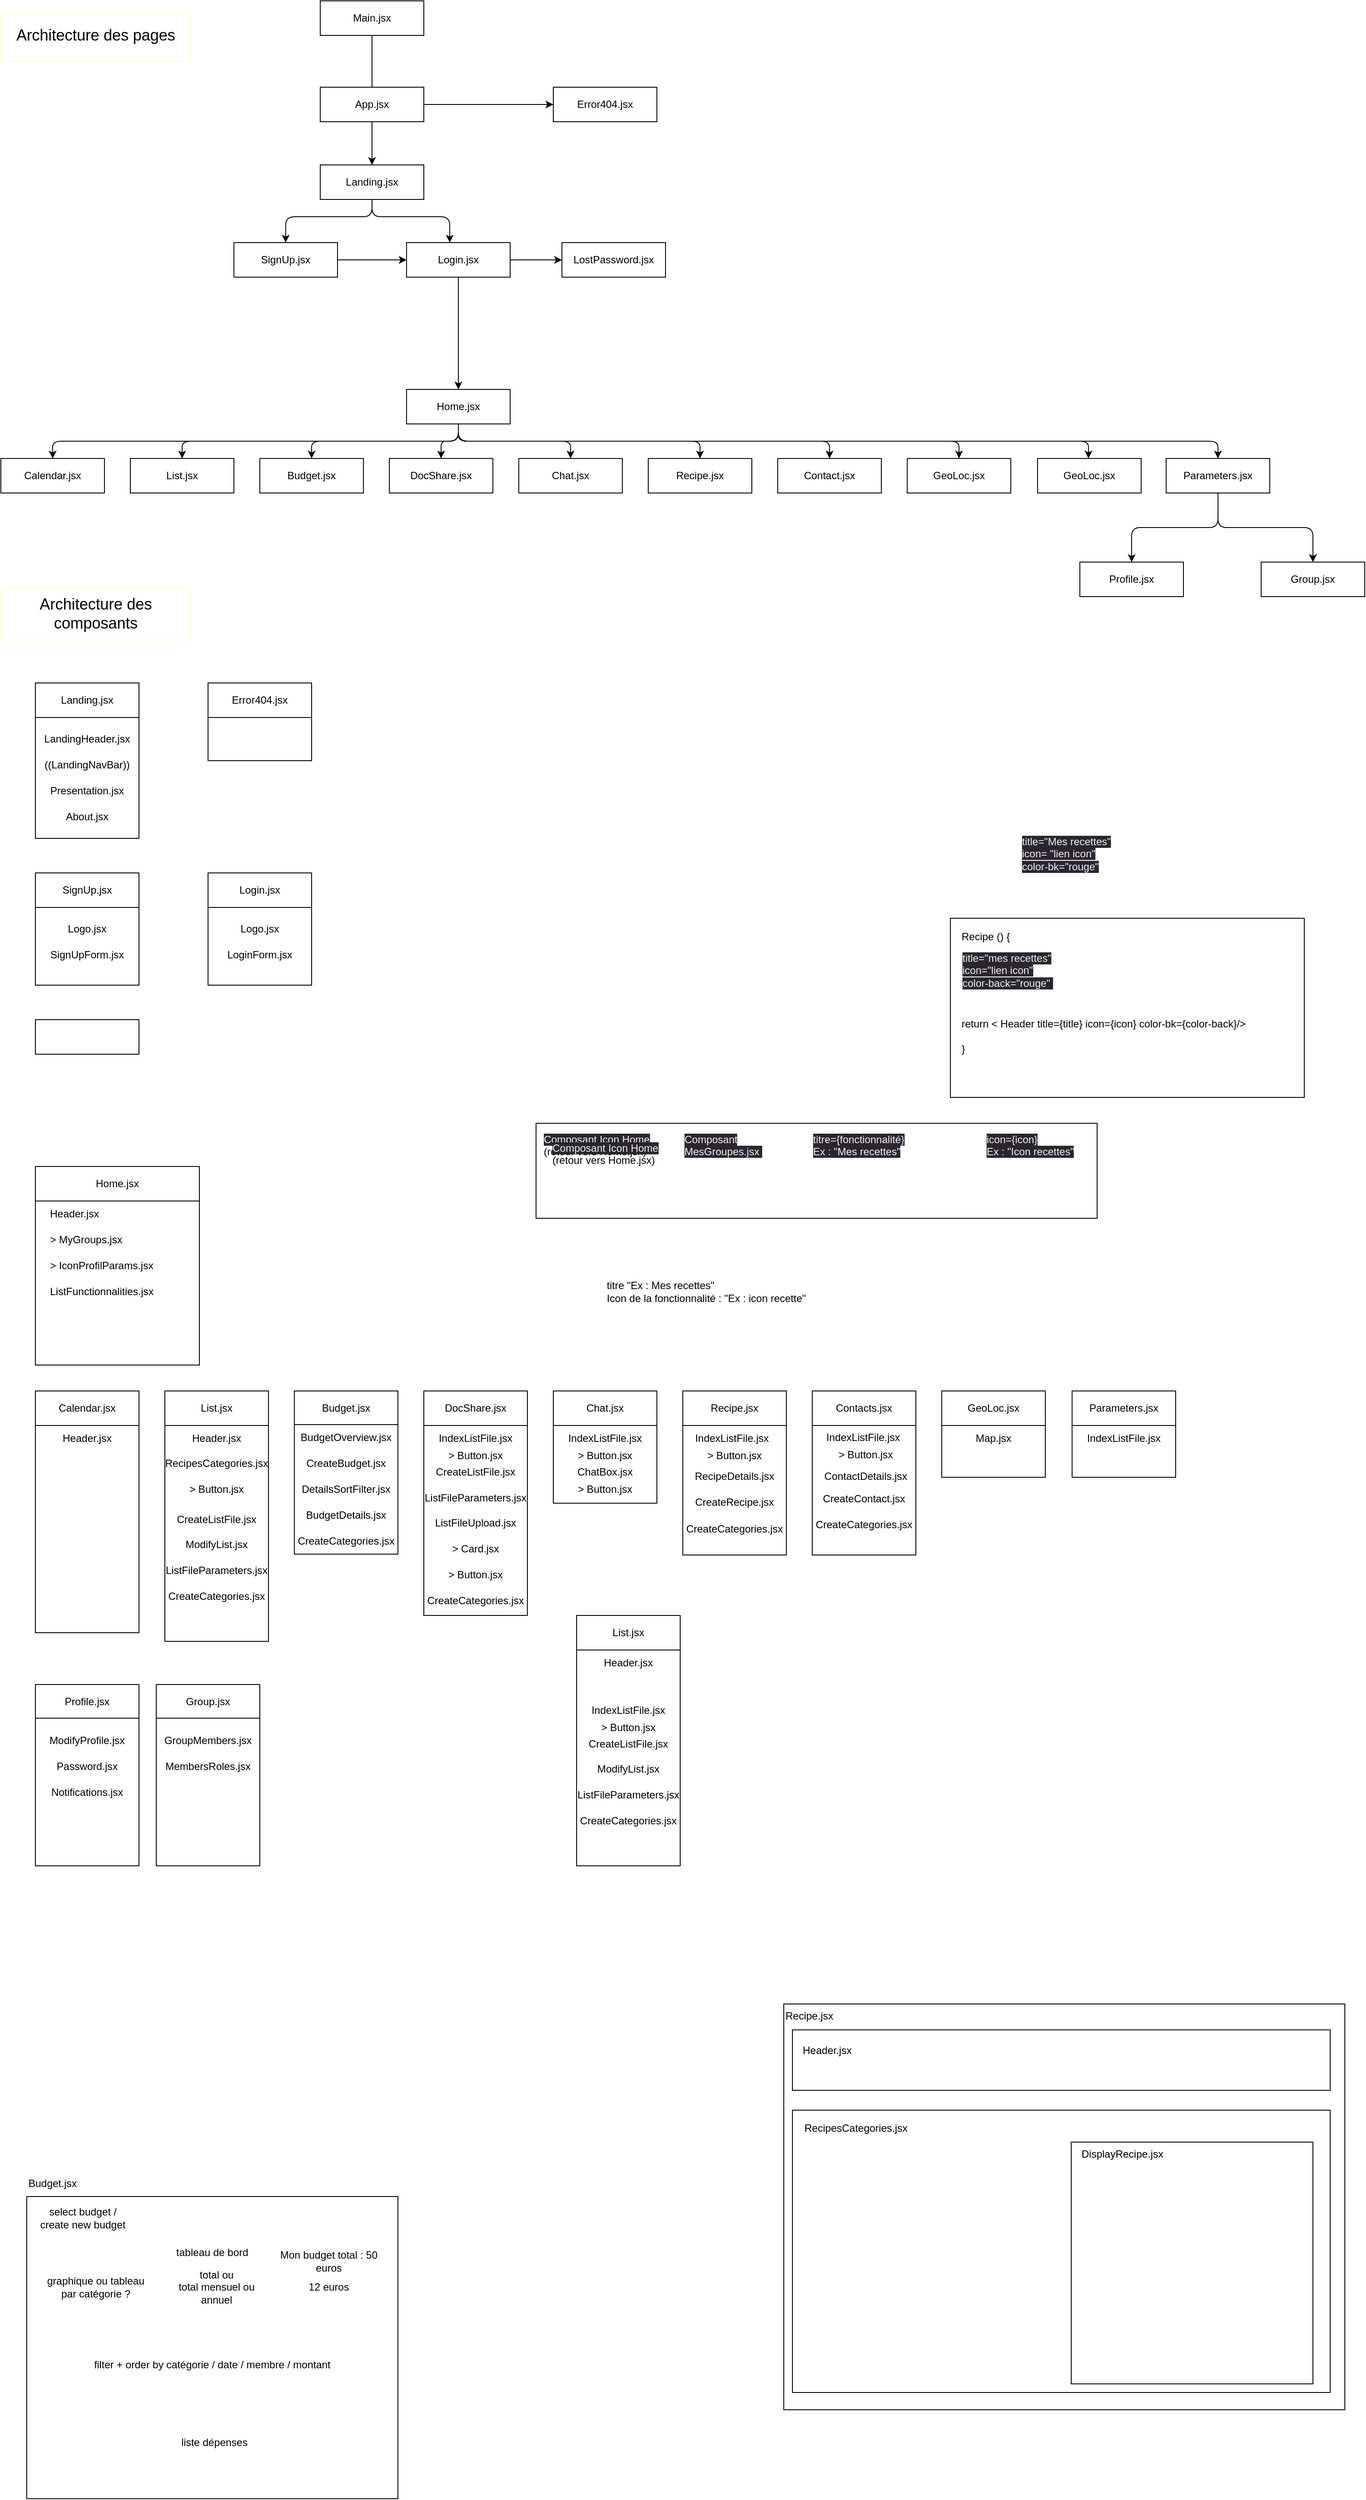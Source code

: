 <mxfile>
    <diagram id="5o8bM8-QLdAC3v31qYS7" name="Page-1">
        <mxGraphModel dx="884" dy="747" grid="1" gridSize="10" guides="1" tooltips="1" connect="1" arrows="1" fold="1" page="1" pageScale="1" pageWidth="827" pageHeight="1169" math="0" shadow="0">
            <root>
                <mxCell id="0"/>
                <mxCell id="1" parent="0"/>
                <mxCell id="180" value="" style="whiteSpace=wrap;html=1;" parent="1" vertex="1">
                    <mxGeometry x="80" y="1679" width="120" height="241" as="geometry"/>
                </mxCell>
                <mxCell id="299" value="" style="whiteSpace=wrap;html=1;" parent="1" vertex="1">
                    <mxGeometry x="1500" y="680" width="120" height="40" as="geometry"/>
                </mxCell>
                <mxCell id="287" value="" style="whiteSpace=wrap;html=1;" parent="1" vertex="1">
                    <mxGeometry x="1290" y="680" width="120" height="40" as="geometry"/>
                </mxCell>
                <mxCell id="97" style="edgeStyle=none;html=1;exitX=0.5;exitY=1;exitDx=0;exitDy=0;entryX=0.5;entryY=0;entryDx=0;entryDy=0;" parent="1" source="2" target="9" edge="1">
                    <mxGeometry relative="1" as="geometry"/>
                </mxCell>
                <mxCell id="2" value="" style="whiteSpace=wrap;html=1;" parent="1" vertex="1">
                    <mxGeometry x="410" y="30" width="120" height="40" as="geometry"/>
                </mxCell>
                <mxCell id="3" value="Main.jsx" style="text;strokeColor=none;align=center;fillColor=none;html=1;verticalAlign=middle;whiteSpace=wrap;rounded=0;" parent="1" vertex="1">
                    <mxGeometry x="440" y="35" width="60" height="30" as="geometry"/>
                </mxCell>
                <mxCell id="9" value="" style="whiteSpace=wrap;html=1;" parent="1" vertex="1">
                    <mxGeometry x="410" y="220" width="120" height="40" as="geometry"/>
                </mxCell>
                <mxCell id="10" value="Landing.jsx" style="text;strokeColor=none;align=center;fillColor=none;html=1;verticalAlign=middle;whiteSpace=wrap;rounded=0;" parent="1" vertex="1">
                    <mxGeometry x="440" y="225" width="60" height="30" as="geometry"/>
                </mxCell>
                <mxCell id="22" style="edgeStyle=none;html=1;exitX=1;exitY=0.5;exitDx=0;exitDy=0;entryX=0;entryY=0.5;entryDx=0;entryDy=0;" parent="1" source="13" target="15" edge="1">
                    <mxGeometry relative="1" as="geometry"/>
                </mxCell>
                <mxCell id="13" value="" style="whiteSpace=wrap;html=1;" parent="1" vertex="1">
                    <mxGeometry x="310" y="310" width="120" height="40" as="geometry"/>
                </mxCell>
                <mxCell id="14" value="SignUp.jsx" style="text;strokeColor=none;align=center;fillColor=none;html=1;verticalAlign=middle;whiteSpace=wrap;rounded=0;" parent="1" vertex="1">
                    <mxGeometry x="340" y="315" width="60" height="30" as="geometry"/>
                </mxCell>
                <mxCell id="184" style="edgeStyle=none;html=1;exitX=1;exitY=0.5;exitDx=0;exitDy=0;entryX=0;entryY=0.5;entryDx=0;entryDy=0;fontSize=18;" parent="1" source="15" target="182" edge="1">
                    <mxGeometry relative="1" as="geometry"/>
                </mxCell>
                <mxCell id="15" value="" style="whiteSpace=wrap;html=1;" parent="1" vertex="1">
                    <mxGeometry x="510" y="310" width="120" height="40" as="geometry"/>
                </mxCell>
                <mxCell id="380" style="edgeStyle=none;html=1;entryX=0.5;entryY=0;entryDx=0;entryDy=0;" parent="1" target="23" edge="1">
                    <mxGeometry relative="1" as="geometry">
                        <mxPoint x="570" y="350" as="sourcePoint"/>
                        <Array as="points">
                            <mxPoint x="570" y="390"/>
                        </Array>
                    </mxGeometry>
                </mxCell>
                <mxCell id="16" value="Login.jsx" style="text;strokeColor=none;align=center;fillColor=none;html=1;verticalAlign=middle;whiteSpace=wrap;rounded=0;" parent="1" vertex="1">
                    <mxGeometry x="540" y="315" width="60" height="30" as="geometry"/>
                </mxCell>
                <mxCell id="23" value="" style="whiteSpace=wrap;html=1;" parent="1" vertex="1">
                    <mxGeometry x="510" y="480" width="120" height="40" as="geometry"/>
                </mxCell>
                <mxCell id="24" value="Home.jsx" style="text;strokeColor=none;align=center;fillColor=none;html=1;verticalAlign=middle;whiteSpace=wrap;rounded=0;" parent="1" vertex="1">
                    <mxGeometry x="540" y="485" width="60" height="30" as="geometry"/>
                </mxCell>
                <mxCell id="26" value="" style="whiteSpace=wrap;html=1;" parent="1" vertex="1">
                    <mxGeometry x="40" y="560" width="120" height="40" as="geometry"/>
                </mxCell>
                <mxCell id="27" value="Calendar.jsx" style="text;strokeColor=none;align=center;fillColor=none;html=1;verticalAlign=middle;whiteSpace=wrap;rounded=0;" parent="1" vertex="1">
                    <mxGeometry x="70" y="565" width="60" height="30" as="geometry"/>
                </mxCell>
                <mxCell id="28" value="" style="whiteSpace=wrap;html=1;" parent="1" vertex="1">
                    <mxGeometry x="190" y="560" width="120" height="40" as="geometry"/>
                </mxCell>
                <mxCell id="29" value="List.jsx" style="text;strokeColor=none;align=center;fillColor=none;html=1;verticalAlign=middle;whiteSpace=wrap;rounded=0;" parent="1" vertex="1">
                    <mxGeometry x="220" y="565" width="60" height="30" as="geometry"/>
                </mxCell>
                <mxCell id="30" value="" style="whiteSpace=wrap;html=1;" parent="1" vertex="1">
                    <mxGeometry x="340" y="560" width="120" height="40" as="geometry"/>
                </mxCell>
                <mxCell id="31" value="Budget.jsx" style="text;strokeColor=none;align=center;fillColor=none;html=1;verticalAlign=middle;whiteSpace=wrap;rounded=0;" parent="1" vertex="1">
                    <mxGeometry x="370" y="565" width="60" height="30" as="geometry"/>
                </mxCell>
                <mxCell id="32" value="" style="whiteSpace=wrap;html=1;" parent="1" vertex="1">
                    <mxGeometry x="490" y="560" width="120" height="40" as="geometry"/>
                </mxCell>
                <mxCell id="33" value="DocShare.jsx" style="text;strokeColor=none;align=center;fillColor=none;html=1;verticalAlign=middle;whiteSpace=wrap;rounded=0;" parent="1" vertex="1">
                    <mxGeometry x="520" y="565" width="60" height="30" as="geometry"/>
                </mxCell>
                <mxCell id="34" value="" style="whiteSpace=wrap;html=1;" parent="1" vertex="1">
                    <mxGeometry x="640" y="560" width="120" height="40" as="geometry"/>
                </mxCell>
                <mxCell id="35" value="Chat.jsx" style="text;strokeColor=none;align=center;fillColor=none;html=1;verticalAlign=middle;whiteSpace=wrap;rounded=0;" parent="1" vertex="1">
                    <mxGeometry x="670" y="565" width="60" height="30" as="geometry"/>
                </mxCell>
                <mxCell id="36" value="" style="whiteSpace=wrap;html=1;" parent="1" vertex="1">
                    <mxGeometry x="790" y="560" width="120" height="40" as="geometry"/>
                </mxCell>
                <mxCell id="37" value="Recipe.jsx" style="text;strokeColor=none;align=center;fillColor=none;html=1;verticalAlign=middle;whiteSpace=wrap;rounded=0;" parent="1" vertex="1">
                    <mxGeometry x="820" y="565" width="60" height="30" as="geometry"/>
                </mxCell>
                <mxCell id="38" style="edgeStyle=orthogonalEdgeStyle;html=1;exitX=0.5;exitY=1;exitDx=0;exitDy=0;entryX=0.5;entryY=0;entryDx=0;entryDy=0;" parent="1" source="23" target="26" edge="1">
                    <mxGeometry relative="1" as="geometry">
                        <mxPoint x="580" y="535" as="sourcePoint"/>
                        <mxPoint x="480" y="565" as="targetPoint"/>
                    </mxGeometry>
                </mxCell>
                <mxCell id="39" style="edgeStyle=orthogonalEdgeStyle;html=1;exitX=0.5;exitY=1;exitDx=0;exitDy=0;" parent="1" source="23" edge="1">
                    <mxGeometry relative="1" as="geometry">
                        <mxPoint x="580" y="530" as="sourcePoint"/>
                        <mxPoint x="250" y="560" as="targetPoint"/>
                        <Array as="points">
                            <mxPoint x="570" y="540"/>
                            <mxPoint x="250" y="540"/>
                        </Array>
                    </mxGeometry>
                </mxCell>
                <mxCell id="40" style="edgeStyle=orthogonalEdgeStyle;html=1;entryX=0.5;entryY=0;entryDx=0;entryDy=0;" parent="1" target="30" edge="1">
                    <mxGeometry relative="1" as="geometry">
                        <mxPoint x="570" y="520" as="sourcePoint"/>
                        <mxPoint x="390" y="560" as="targetPoint"/>
                        <Array as="points">
                            <mxPoint x="570" y="540"/>
                            <mxPoint x="400" y="540"/>
                        </Array>
                    </mxGeometry>
                </mxCell>
                <mxCell id="45" style="edgeStyle=orthogonalEdgeStyle;html=1;entryX=0.5;entryY=0;entryDx=0;entryDy=0;" parent="1" target="32" edge="1">
                    <mxGeometry relative="1" as="geometry">
                        <mxPoint x="570" y="520" as="sourcePoint"/>
                        <mxPoint x="400" y="560" as="targetPoint"/>
                        <Array as="points">
                            <mxPoint x="570" y="540"/>
                            <mxPoint x="550" y="540"/>
                        </Array>
                    </mxGeometry>
                </mxCell>
                <mxCell id="46" style="edgeStyle=orthogonalEdgeStyle;html=1;entryX=0.5;entryY=0;entryDx=0;entryDy=0;" parent="1" target="34" edge="1">
                    <mxGeometry relative="1" as="geometry">
                        <mxPoint x="570" y="520" as="sourcePoint"/>
                        <mxPoint x="560" y="570" as="targetPoint"/>
                        <Array as="points">
                            <mxPoint x="570" y="540"/>
                            <mxPoint x="700" y="540"/>
                        </Array>
                    </mxGeometry>
                </mxCell>
                <mxCell id="48" style="edgeStyle=orthogonalEdgeStyle;html=1;entryX=0.5;entryY=0;entryDx=0;entryDy=0;" parent="1" edge="1">
                    <mxGeometry relative="1" as="geometry">
                        <mxPoint x="570" y="520" as="sourcePoint"/>
                        <mxPoint x="850" y="560" as="targetPoint"/>
                        <Array as="points">
                            <mxPoint x="570" y="520"/>
                            <mxPoint x="570" y="540"/>
                            <mxPoint x="850" y="540"/>
                        </Array>
                    </mxGeometry>
                </mxCell>
                <mxCell id="49" value="" style="whiteSpace=wrap;html=1;" parent="1" vertex="1">
                    <mxGeometry x="940" y="560" width="120" height="40" as="geometry"/>
                </mxCell>
                <mxCell id="50" value="Contact.jsx" style="text;strokeColor=none;align=center;fillColor=none;html=1;verticalAlign=middle;whiteSpace=wrap;rounded=0;" parent="1" vertex="1">
                    <mxGeometry x="970" y="565" width="60" height="30" as="geometry"/>
                </mxCell>
                <mxCell id="51" value="" style="whiteSpace=wrap;html=1;" parent="1" vertex="1">
                    <mxGeometry x="1090" y="560" width="120" height="40" as="geometry"/>
                </mxCell>
                <mxCell id="52" value="GeoLoc.jsx" style="text;strokeColor=none;align=center;fillColor=none;html=1;verticalAlign=middle;whiteSpace=wrap;rounded=0;" parent="1" vertex="1">
                    <mxGeometry x="1120" y="565" width="60" height="30" as="geometry"/>
                </mxCell>
                <mxCell id="53" style="edgeStyle=orthogonalEdgeStyle;html=1;entryX=0.5;entryY=0;entryDx=0;entryDy=0;" parent="1" edge="1">
                    <mxGeometry relative="1" as="geometry">
                        <mxPoint x="570" y="520" as="sourcePoint"/>
                        <mxPoint x="1000" y="560" as="targetPoint"/>
                        <Array as="points">
                            <mxPoint x="570" y="520"/>
                            <mxPoint x="570" y="540"/>
                            <mxPoint x="1000" y="540"/>
                        </Array>
                    </mxGeometry>
                </mxCell>
                <mxCell id="54" style="edgeStyle=orthogonalEdgeStyle;html=1;entryX=0.5;entryY=0;entryDx=0;entryDy=0;" parent="1" edge="1">
                    <mxGeometry relative="1" as="geometry">
                        <mxPoint x="570" y="520" as="sourcePoint"/>
                        <mxPoint x="1150" y="560" as="targetPoint"/>
                        <Array as="points">
                            <mxPoint x="570" y="520"/>
                            <mxPoint x="570" y="540"/>
                            <mxPoint x="1150" y="540"/>
                        </Array>
                    </mxGeometry>
                </mxCell>
                <mxCell id="94" value="" style="whiteSpace=wrap;html=1;" parent="1" vertex="1">
                    <mxGeometry x="1241" y="560" width="120" height="40" as="geometry"/>
                </mxCell>
                <mxCell id="95" value="GeoLoc.jsx" style="text;strokeColor=none;align=center;fillColor=none;html=1;verticalAlign=middle;whiteSpace=wrap;rounded=0;" parent="1" vertex="1">
                    <mxGeometry x="1271" y="565" width="60" height="30" as="geometry"/>
                </mxCell>
                <mxCell id="96" style="edgeStyle=orthogonalEdgeStyle;html=1;entryX=0.5;entryY=0;entryDx=0;entryDy=0;" parent="1" edge="1">
                    <mxGeometry relative="1" as="geometry">
                        <mxPoint x="570" y="526" as="sourcePoint"/>
                        <mxPoint x="1300" y="560" as="targetPoint"/>
                        <Array as="points">
                            <mxPoint x="570" y="540"/>
                            <mxPoint x="1300" y="540"/>
                        </Array>
                    </mxGeometry>
                </mxCell>
                <mxCell id="99" value="" style="whiteSpace=wrap;html=1;" parent="1" vertex="1">
                    <mxGeometry x="1390" y="560" width="120" height="40" as="geometry"/>
                </mxCell>
                <mxCell id="374" style="edgeStyle=orthogonalEdgeStyle;html=1;exitX=0.5;exitY=1;exitDx=0;exitDy=0;" parent="1" source="100" target="299" edge="1">
                    <mxGeometry relative="1" as="geometry"/>
                </mxCell>
                <mxCell id="375" style="edgeStyle=orthogonalEdgeStyle;html=1;exitX=0.5;exitY=1;exitDx=0;exitDy=0;entryX=0.5;entryY=0;entryDx=0;entryDy=0;" parent="1" source="100" target="287" edge="1">
                    <mxGeometry relative="1" as="geometry"/>
                </mxCell>
                <mxCell id="100" value="Parameters.jsx" style="text;strokeColor=none;align=center;fillColor=none;html=1;verticalAlign=middle;whiteSpace=wrap;rounded=0;" parent="1" vertex="1">
                    <mxGeometry x="1420" y="560" width="60" height="40" as="geometry"/>
                </mxCell>
                <mxCell id="101" style="edgeStyle=orthogonalEdgeStyle;html=1;entryX=0.5;entryY=0;entryDx=0;entryDy=0;exitX=0.5;exitY=1;exitDx=0;exitDy=0;" parent="1" source="23" edge="1">
                    <mxGeometry relative="1" as="geometry">
                        <mxPoint x="720" y="526" as="sourcePoint"/>
                        <mxPoint x="1450" y="560" as="targetPoint"/>
                        <Array as="points">
                            <mxPoint x="570" y="540"/>
                            <mxPoint x="1450" y="540"/>
                        </Array>
                    </mxGeometry>
                </mxCell>
                <mxCell id="110" style="edgeStyle=orthogonalEdgeStyle;html=1;entryX=0.5;entryY=0;entryDx=0;entryDy=0;" parent="1" target="13" edge="1">
                    <mxGeometry relative="1" as="geometry">
                        <mxPoint x="470" y="260" as="sourcePoint"/>
                        <mxPoint x="360" y="310" as="targetPoint"/>
                        <Array as="points">
                            <mxPoint x="470" y="280"/>
                            <mxPoint x="370" y="280"/>
                        </Array>
                    </mxGeometry>
                </mxCell>
                <mxCell id="111" style="edgeStyle=orthogonalEdgeStyle;html=1;" parent="1" edge="1">
                    <mxGeometry relative="1" as="geometry">
                        <mxPoint x="470" y="260" as="sourcePoint"/>
                        <mxPoint x="560" y="310" as="targetPoint"/>
                        <Array as="points">
                            <mxPoint x="470" y="280"/>
                            <mxPoint x="560" y="280"/>
                            <mxPoint x="560" y="308"/>
                        </Array>
                    </mxGeometry>
                </mxCell>
                <mxCell id="116" value="&lt;font style=&quot;font-size: 18px;&quot;&gt;Architecture des pages&lt;/font&gt;" style="text;html=1;strokeColor=#FFFFCC;fillColor=none;align=center;verticalAlign=middle;whiteSpace=wrap;rounded=0;" parent="1" vertex="1">
                    <mxGeometry x="40" y="40" width="220" height="60" as="geometry"/>
                </mxCell>
                <mxCell id="117" value="&lt;font style=&quot;font-size: 18px;&quot;&gt;Architecture des composants&lt;/font&gt;" style="text;html=1;strokeColor=#FFFFCC;fillColor=none;align=center;verticalAlign=middle;whiteSpace=wrap;rounded=0;" parent="1" vertex="1">
                    <mxGeometry x="40" y="710" width="220" height="60" as="geometry"/>
                </mxCell>
                <mxCell id="119" value="" style="whiteSpace=wrap;html=1;" parent="1" vertex="1">
                    <mxGeometry x="80" y="820" width="120" height="40" as="geometry"/>
                </mxCell>
                <mxCell id="120" value="Landing.jsx" style="text;strokeColor=none;align=center;fillColor=none;html=1;verticalAlign=middle;whiteSpace=wrap;rounded=0;" parent="1" vertex="1">
                    <mxGeometry x="110" y="825" width="60" height="30" as="geometry"/>
                </mxCell>
                <mxCell id="123" value="" style="whiteSpace=wrap;html=1;" parent="1" vertex="1">
                    <mxGeometry x="80" y="860" width="120" height="140" as="geometry"/>
                </mxCell>
                <mxCell id="124" value="LandingHeader.jsx" style="text;strokeColor=none;align=center;fillColor=none;html=1;verticalAlign=middle;whiteSpace=wrap;rounded=0;" parent="1" vertex="1">
                    <mxGeometry x="85" y="870" width="110" height="30" as="geometry"/>
                </mxCell>
                <mxCell id="128" value="Presentation.jsx" style="text;strokeColor=none;align=center;fillColor=none;html=1;verticalAlign=middle;whiteSpace=wrap;rounded=0;" parent="1" vertex="1">
                    <mxGeometry x="80" y="930" width="120" height="30" as="geometry"/>
                </mxCell>
                <mxCell id="185" style="edgeStyle=none;html=1;exitX=1;exitY=0.5;exitDx=0;exitDy=0;fontSize=18;" parent="1" source="130" edge="1">
                    <mxGeometry relative="1" as="geometry">
                        <mxPoint x="680" y="150" as="targetPoint"/>
                    </mxGeometry>
                </mxCell>
                <mxCell id="130" value="" style="whiteSpace=wrap;html=1;" parent="1" vertex="1">
                    <mxGeometry x="410" y="130" width="120" height="40" as="geometry"/>
                </mxCell>
                <mxCell id="131" value="App.jsx" style="text;strokeColor=none;align=center;fillColor=none;html=1;verticalAlign=middle;whiteSpace=wrap;rounded=0;" parent="1" vertex="1">
                    <mxGeometry x="440" y="135" width="60" height="30" as="geometry"/>
                </mxCell>
                <mxCell id="132" value="" style="whiteSpace=wrap;html=1;" parent="1" vertex="1">
                    <mxGeometry x="80" y="1040" width="120" height="40" as="geometry"/>
                </mxCell>
                <mxCell id="133" value="SignUp.jsx" style="text;strokeColor=none;align=center;fillColor=none;html=1;verticalAlign=middle;whiteSpace=wrap;rounded=0;" parent="1" vertex="1">
                    <mxGeometry x="110" y="1045" width="60" height="30" as="geometry"/>
                </mxCell>
                <mxCell id="134" value="" style="whiteSpace=wrap;html=1;" parent="1" vertex="1">
                    <mxGeometry x="280" y="1040" width="120" height="40" as="geometry"/>
                </mxCell>
                <mxCell id="135" value="Login.jsx" style="text;strokeColor=none;align=center;fillColor=none;html=1;verticalAlign=middle;whiteSpace=wrap;rounded=0;" parent="1" vertex="1">
                    <mxGeometry x="310" y="1045" width="60" height="30" as="geometry"/>
                </mxCell>
                <mxCell id="136" value="" style="whiteSpace=wrap;html=1;" parent="1" vertex="1">
                    <mxGeometry x="80" y="1080" width="120" height="90" as="geometry"/>
                </mxCell>
                <mxCell id="137" value="Logo.jsx" style="text;strokeColor=none;align=center;fillColor=none;html=1;verticalAlign=middle;whiteSpace=wrap;rounded=0;" parent="1" vertex="1">
                    <mxGeometry x="85" y="1090" width="110" height="30" as="geometry"/>
                </mxCell>
                <mxCell id="138" value="" style="whiteSpace=wrap;html=1;" parent="1" vertex="1">
                    <mxGeometry x="280" y="1080" width="120" height="90" as="geometry"/>
                </mxCell>
                <mxCell id="139" value="Logo.jsx" style="text;strokeColor=none;align=center;fillColor=none;html=1;verticalAlign=middle;whiteSpace=wrap;rounded=0;" parent="1" vertex="1">
                    <mxGeometry x="285" y="1090" width="110" height="30" as="geometry"/>
                </mxCell>
                <mxCell id="140" value="SignUpForm.jsx" style="text;strokeColor=none;align=center;fillColor=none;html=1;verticalAlign=middle;whiteSpace=wrap;rounded=0;" parent="1" vertex="1">
                    <mxGeometry x="80" y="1120" width="120" height="30" as="geometry"/>
                </mxCell>
                <mxCell id="141" value="LoginForm.jsx" style="text;strokeColor=none;align=center;fillColor=none;html=1;verticalAlign=middle;whiteSpace=wrap;rounded=0;" parent="1" vertex="1">
                    <mxGeometry x="280" y="1120" width="120" height="30" as="geometry"/>
                </mxCell>
                <mxCell id="142" value="About.jsx" style="text;strokeColor=none;align=center;fillColor=none;html=1;verticalAlign=middle;whiteSpace=wrap;rounded=0;" parent="1" vertex="1">
                    <mxGeometry x="80" y="960" width="120" height="30" as="geometry"/>
                </mxCell>
                <mxCell id="143" value="((LandingNavBar))" style="text;strokeColor=none;align=center;fillColor=none;html=1;verticalAlign=middle;whiteSpace=wrap;rounded=0;" parent="1" vertex="1">
                    <mxGeometry x="80" y="900" width="120" height="30" as="geometry"/>
                </mxCell>
                <mxCell id="146" value="" style="whiteSpace=wrap;html=1;" parent="1" vertex="1">
                    <mxGeometry x="80" y="1210" width="120" height="40" as="geometry"/>
                </mxCell>
                <mxCell id="151" value="" style="whiteSpace=wrap;html=1;" parent="1" vertex="1">
                    <mxGeometry x="80" y="1380" width="190" height="40" as="geometry"/>
                </mxCell>
                <mxCell id="152" value="Home.jsx" style="text;strokeColor=none;align=center;fillColor=none;html=1;verticalAlign=middle;whiteSpace=wrap;rounded=0;" parent="1" vertex="1">
                    <mxGeometry x="145" y="1385" width="60" height="30" as="geometry"/>
                </mxCell>
                <mxCell id="153" value="" style="whiteSpace=wrap;html=1;" parent="1" vertex="1">
                    <mxGeometry x="80" y="1420" width="190" height="190" as="geometry"/>
                </mxCell>
                <mxCell id="160" value="" style="whiteSpace=wrap;html=1;" parent="1" vertex="1">
                    <mxGeometry x="80" y="1640" width="120" height="40" as="geometry"/>
                </mxCell>
                <mxCell id="161" value="Calendar.jsx" style="text;strokeColor=none;align=center;fillColor=none;html=1;verticalAlign=middle;whiteSpace=wrap;rounded=0;" parent="1" vertex="1">
                    <mxGeometry x="110" y="1645" width="60" height="30" as="geometry"/>
                </mxCell>
                <mxCell id="162" value="" style="whiteSpace=wrap;html=1;" parent="1" vertex="1">
                    <mxGeometry x="230" y="1640" width="120" height="40" as="geometry"/>
                </mxCell>
                <mxCell id="163" value="List.jsx" style="text;strokeColor=none;align=center;fillColor=none;html=1;verticalAlign=middle;whiteSpace=wrap;rounded=0;" parent="1" vertex="1">
                    <mxGeometry x="260" y="1645" width="60" height="30" as="geometry"/>
                </mxCell>
                <mxCell id="164" value="" style="whiteSpace=wrap;html=1;" parent="1" vertex="1">
                    <mxGeometry x="380" y="1640" width="120" height="40" as="geometry"/>
                </mxCell>
                <mxCell id="165" value="Budget.jsx" style="text;strokeColor=none;align=center;fillColor=none;html=1;verticalAlign=middle;whiteSpace=wrap;rounded=0;" parent="1" vertex="1">
                    <mxGeometry x="410" y="1645" width="60" height="30" as="geometry"/>
                </mxCell>
                <mxCell id="166" value="" style="whiteSpace=wrap;html=1;" parent="1" vertex="1">
                    <mxGeometry x="530" y="1640" width="120" height="40" as="geometry"/>
                </mxCell>
                <mxCell id="167" value="DocShare.jsx" style="text;strokeColor=none;align=center;fillColor=none;html=1;verticalAlign=middle;whiteSpace=wrap;rounded=0;" parent="1" vertex="1">
                    <mxGeometry x="560" y="1645" width="60" height="30" as="geometry"/>
                </mxCell>
                <mxCell id="168" value="" style="whiteSpace=wrap;html=1;" parent="1" vertex="1">
                    <mxGeometry x="680" y="1640" width="120" height="40" as="geometry"/>
                </mxCell>
                <mxCell id="169" value="Chat.jsx" style="text;strokeColor=none;align=center;fillColor=none;html=1;verticalAlign=middle;whiteSpace=wrap;rounded=0;" parent="1" vertex="1">
                    <mxGeometry x="710" y="1645" width="60" height="30" as="geometry"/>
                </mxCell>
                <mxCell id="170" value="" style="whiteSpace=wrap;html=1;" parent="1" vertex="1">
                    <mxGeometry x="830" y="1640" width="120" height="40" as="geometry"/>
                </mxCell>
                <mxCell id="171" value="Recipe.jsx" style="text;strokeColor=none;align=center;fillColor=none;html=1;verticalAlign=middle;whiteSpace=wrap;rounded=0;" parent="1" vertex="1">
                    <mxGeometry x="860" y="1645" width="60" height="30" as="geometry"/>
                </mxCell>
                <mxCell id="172" value="" style="whiteSpace=wrap;html=1;" parent="1" vertex="1">
                    <mxGeometry x="980" y="1640" width="120" height="40" as="geometry"/>
                </mxCell>
                <mxCell id="173" value="Contacts.jsx" style="text;strokeColor=none;align=center;fillColor=none;html=1;verticalAlign=middle;whiteSpace=wrap;rounded=0;" parent="1" vertex="1">
                    <mxGeometry x="1010" y="1645" width="60" height="30" as="geometry"/>
                </mxCell>
                <mxCell id="174" value="" style="whiteSpace=wrap;html=1;" parent="1" vertex="1">
                    <mxGeometry x="1130" y="1640" width="120" height="40" as="geometry"/>
                </mxCell>
                <mxCell id="175" value="GeoLoc.jsx" style="text;strokeColor=none;align=center;fillColor=none;html=1;verticalAlign=middle;whiteSpace=wrap;rounded=0;" parent="1" vertex="1">
                    <mxGeometry x="1160" y="1645" width="60" height="30" as="geometry"/>
                </mxCell>
                <mxCell id="176" value="" style="whiteSpace=wrap;html=1;" parent="1" vertex="1">
                    <mxGeometry x="1281" y="1640" width="120" height="40" as="geometry"/>
                </mxCell>
                <mxCell id="179" value="Parameters.jsx" style="text;strokeColor=none;align=center;fillColor=none;html=1;verticalAlign=middle;whiteSpace=wrap;rounded=0;" parent="1" vertex="1">
                    <mxGeometry x="1311" y="1645" width="60" height="30" as="geometry"/>
                </mxCell>
                <mxCell id="182" value="" style="whiteSpace=wrap;html=1;" parent="1" vertex="1">
                    <mxGeometry x="690" y="310" width="120" height="40" as="geometry"/>
                </mxCell>
                <mxCell id="183" value="LostPassword.jsx" style="text;strokeColor=none;align=center;fillColor=none;html=1;verticalAlign=middle;whiteSpace=wrap;rounded=0;" parent="1" vertex="1">
                    <mxGeometry x="720" y="315" width="60" height="30" as="geometry"/>
                </mxCell>
                <mxCell id="186" value="" style="whiteSpace=wrap;html=1;" parent="1" vertex="1">
                    <mxGeometry x="680" y="130" width="120" height="40" as="geometry"/>
                </mxCell>
                <mxCell id="187" value="Error404.jsx" style="text;strokeColor=none;align=center;fillColor=none;html=1;verticalAlign=middle;whiteSpace=wrap;rounded=0;" parent="1" vertex="1">
                    <mxGeometry x="710" y="135" width="60" height="30" as="geometry"/>
                </mxCell>
                <mxCell id="195" value="" style="whiteSpace=wrap;html=1;" parent="1" vertex="1">
                    <mxGeometry x="280" y="820" width="120" height="40" as="geometry"/>
                </mxCell>
                <mxCell id="196" value="Error404.jsx" style="text;strokeColor=none;align=center;fillColor=none;html=1;verticalAlign=middle;whiteSpace=wrap;rounded=0;" parent="1" vertex="1">
                    <mxGeometry x="310" y="825" width="60" height="30" as="geometry"/>
                </mxCell>
                <mxCell id="197" value="" style="whiteSpace=wrap;html=1;" parent="1" vertex="1">
                    <mxGeometry x="280" y="860" width="120" height="50" as="geometry"/>
                </mxCell>
                <mxCell id="202" value="&amp;gt; MyGroups.jsx" style="text;strokeColor=none;align=left;fillColor=none;html=1;verticalAlign=middle;whiteSpace=wrap;rounded=0;" parent="1" vertex="1">
                    <mxGeometry x="95" y="1450" width="105" height="30" as="geometry"/>
                </mxCell>
                <mxCell id="204" value="" style="whiteSpace=wrap;html=1;" parent="1" vertex="1">
                    <mxGeometry x="230" y="1680" width="120" height="250" as="geometry"/>
                </mxCell>
                <mxCell id="205" value="RecipesCategories.jsx" style="text;strokeColor=none;align=center;fillColor=none;html=1;verticalAlign=middle;whiteSpace=wrap;rounded=0;fontStyle=0" parent="1" vertex="1">
                    <mxGeometry x="230" y="1709" width="120" height="30" as="geometry"/>
                </mxCell>
                <mxCell id="208" value="ListFileParameters.jsx" style="text;strokeColor=none;align=center;fillColor=none;html=1;verticalAlign=middle;whiteSpace=wrap;rounded=0;fontStyle=0" parent="1" vertex="1">
                    <mxGeometry x="230" y="1833" width="120" height="30" as="geometry"/>
                </mxCell>
                <mxCell id="220" value="" style="whiteSpace=wrap;html=1;" parent="1" vertex="1">
                    <mxGeometry x="380" y="1679" width="120" height="150" as="geometry"/>
                </mxCell>
                <mxCell id="221" value="BudgetOverview.jsx" style="text;strokeColor=none;align=center;fillColor=none;html=1;verticalAlign=middle;whiteSpace=wrap;rounded=0;fontStyle=0" parent="1" vertex="1">
                    <mxGeometry x="380" y="1679" width="120" height="30" as="geometry"/>
                </mxCell>
                <mxCell id="222" value="CreateBudget.jsx" style="text;strokeColor=none;align=center;fillColor=none;html=1;verticalAlign=middle;whiteSpace=wrap;rounded=0;fontStyle=0" parent="1" vertex="1">
                    <mxGeometry x="380" y="1709" width="120" height="30" as="geometry"/>
                </mxCell>
                <mxCell id="223" value="BudgetDetails.jsx" style="text;strokeColor=none;align=center;fillColor=none;html=1;verticalAlign=middle;whiteSpace=wrap;rounded=0;fontStyle=0" parent="1" vertex="1">
                    <mxGeometry x="380" y="1769" width="120" height="30" as="geometry"/>
                </mxCell>
                <mxCell id="224" value="DetailsSortFilter.jsx" style="text;strokeColor=none;align=center;fillColor=none;html=1;verticalAlign=middle;whiteSpace=wrap;rounded=0;fontStyle=0" parent="1" vertex="1">
                    <mxGeometry x="380" y="1739" width="120" height="30" as="geometry"/>
                </mxCell>
                <mxCell id="225" value="" style="whiteSpace=wrap;html=1;" parent="1" vertex="1">
                    <mxGeometry x="530" y="1680" width="120" height="220" as="geometry"/>
                </mxCell>
                <mxCell id="226" value="IndexListFile.jsx" style="text;strokeColor=none;align=center;fillColor=none;html=1;verticalAlign=middle;whiteSpace=wrap;rounded=0;fontStyle=0" parent="1" vertex="1">
                    <mxGeometry x="530" y="1680" width="120" height="30" as="geometry"/>
                </mxCell>
                <mxCell id="231" value="&amp;gt; Button.jsx" style="text;strokeColor=none;align=center;fillColor=none;html=1;verticalAlign=middle;whiteSpace=wrap;rounded=0;fontStyle=0" parent="1" vertex="1">
                    <mxGeometry x="530" y="1838" width="120" height="30" as="geometry"/>
                </mxCell>
                <mxCell id="234" value="CreateListFile.jsx" style="text;strokeColor=none;align=center;fillColor=none;html=1;verticalAlign=middle;whiteSpace=wrap;rounded=0;fontStyle=0" parent="1" vertex="1">
                    <mxGeometry x="530" y="1719" width="120" height="30" as="geometry"/>
                </mxCell>
                <mxCell id="235" value="ListFileParameters.jsx" style="text;strokeColor=none;align=center;fillColor=none;html=1;verticalAlign=middle;whiteSpace=wrap;rounded=0;fontStyle=0" parent="1" vertex="1">
                    <mxGeometry x="530" y="1749" width="120" height="30" as="geometry"/>
                </mxCell>
                <mxCell id="236" value="ListFileUpload.jsx" style="text;strokeColor=none;align=center;fillColor=none;html=1;verticalAlign=middle;whiteSpace=wrap;rounded=0;fontStyle=0" parent="1" vertex="1">
                    <mxGeometry x="530" y="1778" width="120" height="30" as="geometry"/>
                </mxCell>
                <mxCell id="237" value="&amp;gt; Card.jsx" style="text;strokeColor=none;align=center;fillColor=none;html=1;verticalAlign=middle;whiteSpace=wrap;rounded=0;fontStyle=0" parent="1" vertex="1">
                    <mxGeometry x="530" y="1808" width="120" height="30" as="geometry"/>
                </mxCell>
                <mxCell id="238" value="&amp;gt; Button.jsx" style="text;strokeColor=none;align=center;fillColor=none;html=1;verticalAlign=middle;whiteSpace=wrap;rounded=0;fontStyle=0" parent="1" vertex="1">
                    <mxGeometry x="530" y="1700" width="120" height="30" as="geometry"/>
                </mxCell>
                <mxCell id="239" value="CreateListFile.jsx" style="text;strokeColor=none;align=center;fillColor=none;html=1;verticalAlign=middle;whiteSpace=wrap;rounded=0;fontStyle=0" parent="1" vertex="1">
                    <mxGeometry x="230" y="1774" width="120" height="30" as="geometry"/>
                </mxCell>
                <mxCell id="240" value="ModifyList.jsx" style="text;strokeColor=none;align=center;fillColor=none;html=1;verticalAlign=middle;whiteSpace=wrap;rounded=0;fontStyle=0" parent="1" vertex="1">
                    <mxGeometry x="230" y="1803" width="120" height="30" as="geometry"/>
                </mxCell>
                <mxCell id="241" value="&amp;gt; Button.jsx" style="text;strokeColor=none;align=center;fillColor=none;html=1;verticalAlign=middle;whiteSpace=wrap;rounded=0;fontStyle=0" parent="1" vertex="1">
                    <mxGeometry x="230" y="1739" width="120" height="30" as="geometry"/>
                </mxCell>
                <mxCell id="242" value="" style="whiteSpace=wrap;html=1;" parent="1" vertex="1">
                    <mxGeometry x="680" y="1680" width="120" height="90" as="geometry"/>
                </mxCell>
                <mxCell id="243" value="IndexListFile.jsx" style="text;strokeColor=none;align=center;fillColor=none;html=1;verticalAlign=middle;whiteSpace=wrap;rounded=0;fontStyle=0" parent="1" vertex="1">
                    <mxGeometry x="680" y="1680" width="120" height="30" as="geometry"/>
                </mxCell>
                <mxCell id="244" value="&amp;gt; Button.jsx" style="text;strokeColor=none;align=center;fillColor=none;html=1;verticalAlign=middle;whiteSpace=wrap;rounded=0;fontStyle=0" parent="1" vertex="1">
                    <mxGeometry x="680" y="1700" width="120" height="30" as="geometry"/>
                </mxCell>
                <mxCell id="245" value="ChatBox.jsx" style="text;strokeColor=none;align=center;fillColor=none;html=1;verticalAlign=middle;whiteSpace=wrap;rounded=0;fontStyle=0" parent="1" vertex="1">
                    <mxGeometry x="680" y="1718.5" width="120" height="30" as="geometry"/>
                </mxCell>
                <mxCell id="246" value="&amp;gt; Button.jsx" style="text;strokeColor=none;align=center;fillColor=none;html=1;verticalAlign=middle;whiteSpace=wrap;rounded=0;fontStyle=0" parent="1" vertex="1">
                    <mxGeometry x="680" y="1739" width="120" height="30" as="geometry"/>
                </mxCell>
                <mxCell id="247" value="" style="whiteSpace=wrap;html=1;" parent="1" vertex="1">
                    <mxGeometry x="830" y="1680" width="120" height="150" as="geometry"/>
                </mxCell>
                <mxCell id="248" value="IndexListFile.jsx" style="text;strokeColor=none;align=center;fillColor=none;html=1;verticalAlign=middle;whiteSpace=wrap;rounded=0;fontStyle=0" parent="1" vertex="1">
                    <mxGeometry x="827" y="1680" width="120" height="30" as="geometry"/>
                </mxCell>
                <mxCell id="249" value="&amp;gt; Button.jsx" style="text;strokeColor=none;align=center;fillColor=none;html=1;verticalAlign=middle;whiteSpace=wrap;rounded=0;fontStyle=0" parent="1" vertex="1">
                    <mxGeometry x="830" y="1700" width="120" height="30" as="geometry"/>
                </mxCell>
                <mxCell id="250" value="RecipeDetails.jsx" style="text;strokeColor=none;align=center;fillColor=none;html=1;verticalAlign=middle;whiteSpace=wrap;rounded=0;fontStyle=0" parent="1" vertex="1">
                    <mxGeometry x="830" y="1724" width="120" height="30" as="geometry"/>
                </mxCell>
                <mxCell id="252" value="CreateRecipe.jsx" style="text;strokeColor=none;align=center;fillColor=none;html=1;verticalAlign=middle;whiteSpace=wrap;rounded=0;fontStyle=0" parent="1" vertex="1">
                    <mxGeometry x="830" y="1754" width="120" height="30" as="geometry"/>
                </mxCell>
                <mxCell id="253" value="" style="whiteSpace=wrap;html=1;" parent="1" vertex="1">
                    <mxGeometry x="980" y="1680" width="120" height="150" as="geometry"/>
                </mxCell>
                <mxCell id="254" value="IndexListFile.jsx" style="text;strokeColor=none;align=center;fillColor=none;html=1;verticalAlign=middle;whiteSpace=wrap;rounded=0;fontStyle=0" parent="1" vertex="1">
                    <mxGeometry x="978.5" y="1679" width="120" height="30" as="geometry"/>
                </mxCell>
                <mxCell id="255" value="&amp;gt; Button.jsx" style="text;strokeColor=none;align=center;fillColor=none;html=1;verticalAlign=middle;whiteSpace=wrap;rounded=0;fontStyle=0" parent="1" vertex="1">
                    <mxGeometry x="981.5" y="1699" width="120" height="30" as="geometry"/>
                </mxCell>
                <mxCell id="257" value="CreateContact.jsx" style="text;strokeColor=none;align=center;fillColor=none;html=1;verticalAlign=middle;whiteSpace=wrap;rounded=0;fontStyle=0" parent="1" vertex="1">
                    <mxGeometry x="980" y="1750" width="120" height="30" as="geometry"/>
                </mxCell>
                <mxCell id="258" value="ContactDetails.jsx" style="text;strokeColor=none;align=center;fillColor=none;html=1;verticalAlign=middle;whiteSpace=wrap;rounded=0;fontStyle=0" parent="1" vertex="1">
                    <mxGeometry x="981.5" y="1724" width="120" height="30" as="geometry"/>
                </mxCell>
                <mxCell id="259" value="" style="whiteSpace=wrap;html=1;" parent="1" vertex="1">
                    <mxGeometry x="1130" y="1680" width="120" height="60" as="geometry"/>
                </mxCell>
                <mxCell id="260" value="Map.jsx" style="text;strokeColor=none;align=center;fillColor=none;html=1;verticalAlign=middle;whiteSpace=wrap;rounded=0;" parent="1" vertex="1">
                    <mxGeometry x="1160" y="1680" width="60" height="30" as="geometry"/>
                </mxCell>
                <mxCell id="262" value="" style="whiteSpace=wrap;html=1;" parent="1" vertex="1">
                    <mxGeometry x="1281" y="1680" width="120" height="60" as="geometry"/>
                </mxCell>
                <mxCell id="261" value="IndexListFile.jsx" style="text;strokeColor=none;align=center;fillColor=none;html=1;verticalAlign=middle;whiteSpace=wrap;rounded=0;fontStyle=0" parent="1" vertex="1">
                    <mxGeometry x="1281" y="1680" width="120" height="30" as="geometry"/>
                </mxCell>
                <mxCell id="268" value="" style="group" parent="1" vertex="1" connectable="0">
                    <mxGeometry x="70" y="2543" width="430" height="380" as="geometry"/>
                </mxCell>
                <mxCell id="210" value="" style="whiteSpace=wrap;html=1;" parent="268" vertex="1">
                    <mxGeometry y="30" width="430" height="350" as="geometry"/>
                </mxCell>
                <mxCell id="211" value="Budget.jsx" style="text;strokeColor=none;align=center;fillColor=none;html=1;verticalAlign=middle;whiteSpace=wrap;rounded=0;" parent="268" vertex="1">
                    <mxGeometry width="60" height="30" as="geometry"/>
                </mxCell>
                <mxCell id="212" value="tableau de bord" style="text;strokeColor=none;align=center;fillColor=none;html=1;verticalAlign=middle;whiteSpace=wrap;rounded=0;" parent="268" vertex="1">
                    <mxGeometry x="160" y="80" width="110" height="30" as="geometry"/>
                </mxCell>
                <mxCell id="213" value="graphique ou tableau par catégorie ?" style="text;strokeColor=none;align=center;fillColor=none;html=1;verticalAlign=middle;whiteSpace=wrap;rounded=0;" parent="268" vertex="1">
                    <mxGeometry x="20" y="120" width="120" height="30" as="geometry"/>
                </mxCell>
                <mxCell id="214" value="total ou&lt;br&gt;total mensuel ou annuel" style="text;strokeColor=none;align=center;fillColor=none;html=1;verticalAlign=middle;whiteSpace=wrap;rounded=0;" parent="268" vertex="1">
                    <mxGeometry x="160" y="120" width="120" height="30" as="geometry"/>
                </mxCell>
                <mxCell id="215" value="filter + order by catégorie / date / membre / montant" style="text;strokeColor=none;align=center;fillColor=none;html=1;verticalAlign=middle;whiteSpace=wrap;rounded=0;" parent="268" vertex="1">
                    <mxGeometry y="210" width="430" height="30" as="geometry"/>
                </mxCell>
                <mxCell id="216" value="liste dépenses" style="text;strokeColor=none;align=center;fillColor=none;html=1;verticalAlign=middle;whiteSpace=wrap;rounded=0;" parent="268" vertex="1">
                    <mxGeometry x="5" y="250" width="425" height="130" as="geometry"/>
                </mxCell>
                <mxCell id="217" value="12 euros" style="text;strokeColor=none;align=center;fillColor=none;html=1;verticalAlign=middle;whiteSpace=wrap;rounded=0;" parent="268" vertex="1">
                    <mxGeometry x="290" y="120" width="120" height="30" as="geometry"/>
                </mxCell>
                <mxCell id="218" value="select budget / create new budget" style="text;strokeColor=none;align=center;fillColor=none;html=1;verticalAlign=middle;whiteSpace=wrap;rounded=0;" parent="268" vertex="1">
                    <mxGeometry x="10" y="40" width="110" height="30" as="geometry"/>
                </mxCell>
                <mxCell id="270" value="Mon budget total : 50 euros" style="text;strokeColor=none;align=center;fillColor=none;html=1;verticalAlign=middle;whiteSpace=wrap;rounded=0;" parent="268" vertex="1">
                    <mxGeometry x="290" y="90" width="120" height="30" as="geometry"/>
                </mxCell>
                <mxCell id="271" value="CreateCategories.jsx" style="text;strokeColor=none;align=center;fillColor=none;html=1;verticalAlign=middle;whiteSpace=wrap;rounded=0;fontStyle=0" parent="1" vertex="1">
                    <mxGeometry x="230" y="1862.5" width="120" height="30" as="geometry"/>
                </mxCell>
                <mxCell id="272" value="CreateCategories.jsx" style="text;strokeColor=none;align=center;fillColor=none;html=1;verticalAlign=middle;whiteSpace=wrap;rounded=0;fontStyle=0" parent="1" vertex="1">
                    <mxGeometry x="380" y="1798.5" width="120" height="30" as="geometry"/>
                </mxCell>
                <mxCell id="273" value="CreateCategories.jsx" style="text;strokeColor=none;align=center;fillColor=none;html=1;verticalAlign=middle;whiteSpace=wrap;rounded=0;fontStyle=0" parent="1" vertex="1">
                    <mxGeometry x="530" y="1868" width="120" height="30" as="geometry"/>
                </mxCell>
                <mxCell id="274" value="CreateCategories.jsx" style="text;strokeColor=none;align=center;fillColor=none;html=1;verticalAlign=middle;whiteSpace=wrap;rounded=0;fontStyle=0" parent="1" vertex="1">
                    <mxGeometry x="830" y="1785" width="120" height="30" as="geometry"/>
                </mxCell>
                <mxCell id="275" value="CreateCategories.jsx" style="text;strokeColor=none;align=center;fillColor=none;html=1;verticalAlign=middle;whiteSpace=wrap;rounded=0;fontStyle=0" parent="1" vertex="1">
                    <mxGeometry x="980" y="1780" width="120" height="30" as="geometry"/>
                </mxCell>
                <mxCell id="281" value="Group.jsx" style="text;strokeColor=none;align=center;fillColor=none;html=1;verticalAlign=middle;whiteSpace=wrap;rounded=0;fontStyle=0" parent="1" vertex="1">
                    <mxGeometry x="1500" y="685" width="120" height="30" as="geometry"/>
                </mxCell>
                <mxCell id="285" value="Profile.jsx" style="text;strokeColor=none;align=center;fillColor=none;html=1;verticalAlign=middle;whiteSpace=wrap;rounded=0;fontStyle=0" parent="1" vertex="1">
                    <mxGeometry x="1290" y="685" width="120" height="30" as="geometry"/>
                </mxCell>
                <mxCell id="318" value="" style="whiteSpace=wrap;html=1;" parent="1" vertex="1">
                    <mxGeometry x="80" y="1980" width="120" height="40" as="geometry"/>
                </mxCell>
                <mxCell id="319" value="Profile.jsx" style="text;strokeColor=none;align=center;fillColor=none;html=1;verticalAlign=middle;whiteSpace=wrap;rounded=0;" parent="1" vertex="1">
                    <mxGeometry x="110" y="1985" width="60" height="30" as="geometry"/>
                </mxCell>
                <mxCell id="322" value="" style="whiteSpace=wrap;html=1;" parent="1" vertex="1">
                    <mxGeometry x="220" y="1980" width="120" height="40" as="geometry"/>
                </mxCell>
                <mxCell id="324" value="" style="whiteSpace=wrap;html=1;" parent="1" vertex="1">
                    <mxGeometry x="80" y="2019" width="120" height="171" as="geometry"/>
                </mxCell>
                <mxCell id="329" value="" style="whiteSpace=wrap;html=1;" parent="1" vertex="1">
                    <mxGeometry x="220" y="2019" width="120" height="171" as="geometry"/>
                </mxCell>
                <mxCell id="339" value="ModifyProfile.jsx" style="text;strokeColor=none;align=center;fillColor=none;html=1;verticalAlign=middle;whiteSpace=wrap;rounded=0;" parent="1" vertex="1">
                    <mxGeometry x="95" y="2030" width="90" height="30" as="geometry"/>
                </mxCell>
                <mxCell id="347" value="Password.jsx" style="text;strokeColor=none;align=center;fillColor=none;html=1;verticalAlign=middle;whiteSpace=wrap;rounded=0;fontStyle=0" parent="1" vertex="1">
                    <mxGeometry x="80" y="2060" width="120" height="30" as="geometry"/>
                </mxCell>
                <mxCell id="348" value="Group.jsx" style="text;strokeColor=none;align=center;fillColor=none;html=1;verticalAlign=middle;whiteSpace=wrap;rounded=0;fontStyle=0" parent="1" vertex="1">
                    <mxGeometry x="220" y="1985" width="120" height="30" as="geometry"/>
                </mxCell>
                <mxCell id="349" value="GroupMembers.jsx" style="text;strokeColor=none;align=center;fillColor=none;html=1;verticalAlign=middle;whiteSpace=wrap;rounded=0;fontStyle=0" parent="1" vertex="1">
                    <mxGeometry x="220" y="2030" width="120" height="30" as="geometry"/>
                </mxCell>
                <mxCell id="350" value="MembersRoles.jsx" style="text;strokeColor=none;align=center;fillColor=none;html=1;verticalAlign=middle;whiteSpace=wrap;rounded=0;fontStyle=0" parent="1" vertex="1">
                    <mxGeometry x="220" y="2060" width="120" height="30" as="geometry"/>
                </mxCell>
                <mxCell id="364" value="Notifications.jsx" style="text;strokeColor=none;align=center;fillColor=none;html=1;verticalAlign=middle;whiteSpace=wrap;rounded=0;fontStyle=0" parent="1" vertex="1">
                    <mxGeometry x="80" y="2089.5" width="120" height="30" as="geometry"/>
                </mxCell>
                <mxCell id="150" value="Header.jsx" style="text;strokeColor=none;align=center;fillColor=none;html=1;verticalAlign=middle;whiteSpace=wrap;rounded=0;" parent="1" vertex="1">
                    <mxGeometry x="80" y="1680" width="120" height="30" as="geometry"/>
                </mxCell>
                <mxCell id="382" value="Header.jsx" style="text;strokeColor=none;align=center;fillColor=none;html=1;verticalAlign=middle;whiteSpace=wrap;rounded=0;" parent="1" vertex="1">
                    <mxGeometry x="230" y="1680" width="120" height="30" as="geometry"/>
                </mxCell>
                <mxCell id="384" value="&lt;br&gt;titre &quot;Ex : Mes recettes&quot;&lt;br&gt;Icon de la fonctionnalité : &quot;Ex : icon recette&quot;" style="text;whiteSpace=wrap;html=1;" parent="1" vertex="1">
                    <mxGeometry x="740" y="1490" width="300" height="95" as="geometry"/>
                </mxCell>
                <mxCell id="388" value="" style="whiteSpace=wrap;html=1;" parent="1" vertex="1">
                    <mxGeometry x="660" y="1330" width="650" height="110" as="geometry"/>
                </mxCell>
                <mxCell id="389" value="&lt;span style=&quot;color: rgb(240, 240, 240); font-family: Helvetica; font-size: 12px; font-style: normal; font-variant-ligatures: normal; font-variant-caps: normal; font-weight: 400; letter-spacing: normal; orphans: 2; text-align: left; text-indent: 0px; text-transform: none; widows: 2; word-spacing: 0px; -webkit-text-stroke-width: 0px; background-color: rgb(42, 37, 47); text-decoration-thickness: initial; text-decoration-style: initial; text-decoration-color: initial; float: none; display: inline !important;&quot;&gt;Composant Icon Home&lt;br&gt;&lt;/span&gt;(retour vers Home.jsx)" style="text;whiteSpace=wrap;html=1;" parent="1" vertex="1">
                    <mxGeometry x="667" y="1335" width="143" height="40" as="geometry"/>
                </mxCell>
                <mxCell id="390" value="&lt;span style=&quot;color: rgb(240, 240, 240); font-family: Helvetica; font-size: 12px; font-style: normal; font-variant-ligatures: normal; font-variant-caps: normal; font-weight: 400; letter-spacing: normal; orphans: 2; text-align: left; text-indent: 0px; text-transform: none; widows: 2; word-spacing: 0px; -webkit-text-stroke-width: 0px; background-color: rgb(42, 37, 47); text-decoration-thickness: initial; text-decoration-style: initial; text-decoration-color: initial; float: none; display: inline !important;&quot;&gt;Composant MesGroupes.jsx&amp;nbsp;&lt;/span&gt;" style="text;whiteSpace=wrap;html=1;" parent="1" vertex="1">
                    <mxGeometry x="830" y="1335" width="100" height="40" as="geometry"/>
                </mxCell>
                <mxCell id="391" value="&lt;span style=&quot;color: rgb(240, 240, 240); font-family: Helvetica; font-size: 12px; font-style: normal; font-variant-ligatures: normal; font-variant-caps: normal; font-weight: 400; letter-spacing: normal; orphans: 2; text-align: left; text-indent: 0px; text-transform: none; widows: 2; word-spacing: 0px; -webkit-text-stroke-width: 0px; background-color: rgb(42, 37, 47); text-decoration-thickness: initial; text-decoration-style: initial; text-decoration-color: initial; float: none; display: inline !important;&quot;&gt;titre={fonctionnalité}&lt;br&gt;Ex : &quot;Mes recettes&quot;&lt;br&gt;&lt;/span&gt;" style="text;whiteSpace=wrap;html=1;" parent="1" vertex="1">
                    <mxGeometry x="978.5" y="1335" width="121.5" height="40" as="geometry"/>
                </mxCell>
                <mxCell id="392" value="&lt;span style=&quot;color: rgb(240, 240, 240); font-family: Helvetica; font-size: 12px; font-style: normal; font-variant-ligatures: normal; font-variant-caps: normal; font-weight: 400; letter-spacing: normal; orphans: 2; text-align: left; text-indent: 0px; text-transform: none; widows: 2; word-spacing: 0px; -webkit-text-stroke-width: 0px; background-color: rgb(42, 37, 47); text-decoration-thickness: initial; text-decoration-style: initial; text-decoration-color: initial; float: none; display: inline !important;&quot;&gt;icon={icon}&lt;br&gt;Ex : &quot;Icon recettes&quot;&lt;br&gt;&lt;/span&gt;" style="text;whiteSpace=wrap;html=1;" parent="1" vertex="1">
                    <mxGeometry x="1180" y="1335" width="121.5" height="40" as="geometry"/>
                </mxCell>
                <mxCell id="399" value="" style="whiteSpace=wrap;html=1;" parent="1" vertex="1">
                    <mxGeometry x="1140" y="1092.5" width="410" height="207.5" as="geometry"/>
                </mxCell>
                <mxCell id="402" value="Recipe () {&lt;br&gt;&lt;br&gt;&lt;br&gt;&lt;br&gt;&lt;br&gt;&lt;br&gt;&lt;br&gt;return &amp;lt; Header title={title} icon={icon} color-bk={color-back}/&amp;gt;&lt;br&gt;&lt;br&gt;}" style="text;whiteSpace=wrap;html=1;" parent="1" vertex="1">
                    <mxGeometry x="1151" y="1100" width="359" height="180" as="geometry"/>
                </mxCell>
                <mxCell id="404" value="&lt;span style=&quot;color: rgb(240, 240, 240); font-family: Helvetica; font-size: 12px; font-style: normal; font-variant-ligatures: normal; font-variant-caps: normal; font-weight: 400; letter-spacing: normal; orphans: 2; text-align: left; text-indent: 0px; text-transform: none; widows: 2; word-spacing: 0px; -webkit-text-stroke-width: 0px; background-color: rgb(42, 37, 47); text-decoration-thickness: initial; text-decoration-style: initial; text-decoration-color: initial; float: none; display: inline !important;&quot;&gt;title=&quot;Mes recettes&quot;&lt;/span&gt;&lt;br style=&quot;border-color: rgb(0, 0, 0); color: rgb(240, 240, 240); font-family: Helvetica; font-size: 12px; font-style: normal; font-variant-ligatures: normal; font-variant-caps: normal; font-weight: 400; letter-spacing: normal; orphans: 2; text-align: left; text-indent: 0px; text-transform: none; widows: 2; word-spacing: 0px; -webkit-text-stroke-width: 0px; background-color: rgb(42, 37, 47); text-decoration-thickness: initial; text-decoration-style: initial; text-decoration-color: initial;&quot;&gt;&lt;span style=&quot;color: rgb(240, 240, 240); font-family: Helvetica; font-size: 12px; font-style: normal; font-variant-ligatures: normal; font-variant-caps: normal; font-weight: 400; letter-spacing: normal; orphans: 2; text-align: left; text-indent: 0px; text-transform: none; widows: 2; word-spacing: 0px; -webkit-text-stroke-width: 0px; background-color: rgb(42, 37, 47); text-decoration-thickness: initial; text-decoration-style: initial; text-decoration-color: initial; float: none; display: inline !important;&quot;&gt;icon= &quot;lien icon&quot;&lt;/span&gt;&lt;br style=&quot;border-color: rgb(0, 0, 0); color: rgb(240, 240, 240); font-family: Helvetica; font-size: 12px; font-style: normal; font-variant-ligatures: normal; font-variant-caps: normal; font-weight: 400; letter-spacing: normal; orphans: 2; text-align: left; text-indent: 0px; text-transform: none; widows: 2; word-spacing: 0px; -webkit-text-stroke-width: 0px; background-color: rgb(42, 37, 47); text-decoration-thickness: initial; text-decoration-style: initial; text-decoration-color: initial;&quot;&gt;&lt;span style=&quot;color: rgb(240, 240, 240); font-family: Helvetica; font-size: 12px; font-style: normal; font-variant-ligatures: normal; font-variant-caps: normal; font-weight: 400; letter-spacing: normal; orphans: 2; text-align: left; text-indent: 0px; text-transform: none; widows: 2; word-spacing: 0px; -webkit-text-stroke-width: 0px; background-color: rgb(42, 37, 47); text-decoration-thickness: initial; text-decoration-style: initial; text-decoration-color: initial; float: none; display: inline !important;&quot;&gt;color-bk=&quot;rouge&quot;&lt;/span&gt;" style="text;whiteSpace=wrap;html=1;" parent="1" vertex="1">
                    <mxGeometry x="1221" y="990" width="140" height="70" as="geometry"/>
                </mxCell>
                <mxCell id="405" value="&lt;span style=&quot;color: rgb(240, 240, 240); font-family: Helvetica; font-size: 12px; font-style: normal; font-variant-ligatures: normal; font-variant-caps: normal; font-weight: 400; letter-spacing: normal; orphans: 2; text-align: left; text-indent: 0px; text-transform: none; widows: 2; word-spacing: 0px; -webkit-text-stroke-width: 0px; background-color: rgb(42, 37, 47); text-decoration-thickness: initial; text-decoration-style: initial; text-decoration-color: initial; float: none; display: inline !important;&quot;&gt;title=&quot;mes recettes&quot;&lt;br&gt;icon=&quot;lien icon&quot;&lt;br&gt;color-back=&quot;rouge&quot;&lt;span&gt;&amp;nbsp;&lt;/span&gt;&lt;/span&gt;" style="text;whiteSpace=wrap;html=1;" parent="1" vertex="1">
                    <mxGeometry x="1151.5" y="1125" width="148.5" height="65" as="geometry"/>
                </mxCell>
                <mxCell id="406" value="Header.jsx" style="text;strokeColor=none;align=left;fillColor=none;html=1;verticalAlign=middle;whiteSpace=wrap;rounded=0;" parent="1" vertex="1">
                    <mxGeometry x="95" y="1420" width="120" height="30" as="geometry"/>
                </mxCell>
                <mxCell id="407" value="ListFunctionnalities.jsx" style="text;strokeColor=none;align=left;fillColor=none;html=1;verticalAlign=middle;whiteSpace=wrap;rounded=0;" parent="1" vertex="1">
                    <mxGeometry x="95" y="1510" width="110" height="30" as="geometry"/>
                </mxCell>
                <mxCell id="409" value="&amp;gt; IconProfilParams.jsx" style="text;strokeColor=none;align=left;fillColor=none;html=1;verticalAlign=middle;whiteSpace=wrap;rounded=0;" parent="1" vertex="1">
                    <mxGeometry x="95" y="1480" width="125" height="30" as="geometry"/>
                </mxCell>
                <mxCell id="410" value="" style="whiteSpace=wrap;html=1;" parent="1" vertex="1">
                    <mxGeometry x="707" y="1900" width="120" height="40" as="geometry"/>
                </mxCell>
                <mxCell id="411" value="List.jsx" style="text;strokeColor=none;align=center;fillColor=none;html=1;verticalAlign=middle;whiteSpace=wrap;rounded=0;" parent="1" vertex="1">
                    <mxGeometry x="737" y="1905" width="60" height="30" as="geometry"/>
                </mxCell>
                <mxCell id="412" value="" style="whiteSpace=wrap;html=1;" parent="1" vertex="1">
                    <mxGeometry x="707" y="1940" width="120" height="250" as="geometry"/>
                </mxCell>
                <mxCell id="413" value="IndexListFile.jsx" style="text;strokeColor=none;align=center;fillColor=none;html=1;verticalAlign=middle;whiteSpace=wrap;rounded=0;fontStyle=0" parent="1" vertex="1">
                    <mxGeometry x="707" y="1994.5" width="120" height="30" as="geometry"/>
                </mxCell>
                <mxCell id="414" value="ListFileParameters.jsx" style="text;strokeColor=none;align=center;fillColor=none;html=1;verticalAlign=middle;whiteSpace=wrap;rounded=0;fontStyle=0" parent="1" vertex="1">
                    <mxGeometry x="707" y="2093" width="120" height="30" as="geometry"/>
                </mxCell>
                <mxCell id="415" value="CreateListFile.jsx" style="text;strokeColor=none;align=center;fillColor=none;html=1;verticalAlign=middle;whiteSpace=wrap;rounded=0;fontStyle=0" parent="1" vertex="1">
                    <mxGeometry x="707" y="2034" width="120" height="30" as="geometry"/>
                </mxCell>
                <mxCell id="416" value="ModifyList.jsx" style="text;strokeColor=none;align=center;fillColor=none;html=1;verticalAlign=middle;whiteSpace=wrap;rounded=0;fontStyle=0" parent="1" vertex="1">
                    <mxGeometry x="707" y="2063" width="120" height="30" as="geometry"/>
                </mxCell>
                <mxCell id="417" value="&amp;gt; Button.jsx" style="text;strokeColor=none;align=center;fillColor=none;html=1;verticalAlign=middle;whiteSpace=wrap;rounded=0;fontStyle=0" parent="1" vertex="1">
                    <mxGeometry x="707" y="2014.5" width="120" height="30" as="geometry"/>
                </mxCell>
                <mxCell id="418" value="CreateCategories.jsx" style="text;strokeColor=none;align=center;fillColor=none;html=1;verticalAlign=middle;whiteSpace=wrap;rounded=0;fontStyle=0" parent="1" vertex="1">
                    <mxGeometry x="707" y="2122.5" width="120" height="30" as="geometry"/>
                </mxCell>
                <mxCell id="419" value="Header.jsx" style="text;strokeColor=none;align=center;fillColor=none;html=1;verticalAlign=middle;whiteSpace=wrap;rounded=0;" parent="1" vertex="1">
                    <mxGeometry x="707" y="1940" width="120" height="30" as="geometry"/>
                </mxCell>
                <mxCell id="420" value="" style="whiteSpace=wrap;html=1;" parent="1" vertex="1">
                    <mxGeometry x="947" y="2350" width="650" height="470" as="geometry"/>
                </mxCell>
                <mxCell id="421" value="&lt;span style=&quot;color: rgb(240, 240, 240); font-family: Helvetica; font-size: 12px; font-style: normal; font-variant-ligatures: normal; font-variant-caps: normal; font-weight: 400; letter-spacing: normal; orphans: 2; text-align: left; text-indent: 0px; text-transform: none; widows: 2; word-spacing: 0px; -webkit-text-stroke-width: 0px; background-color: rgb(42, 37, 47); text-decoration-thickness: initial; text-decoration-style: initial; text-decoration-color: initial; float: none; display: inline !important;&quot;&gt;Composant Icon Home&lt;br&gt;&lt;/span&gt;(retour vers Home.jsx)" style="text;whiteSpace=wrap;html=1;" parent="1" vertex="1">
                    <mxGeometry x="677" y="1345" width="143" height="40" as="geometry"/>
                </mxCell>
                <mxCell id="422" value="Recipe.jsx" style="text;whiteSpace=wrap;html=1;" parent="1" vertex="1">
                    <mxGeometry x="947" y="2350" width="143" height="40" as="geometry"/>
                </mxCell>
                <mxCell id="423" value="" style="whiteSpace=wrap;html=1;" parent="1" vertex="1">
                    <mxGeometry x="957" y="2380" width="623" height="70" as="geometry"/>
                </mxCell>
                <mxCell id="424" value="Header.jsx" style="text;whiteSpace=wrap;html=1;" parent="1" vertex="1">
                    <mxGeometry x="967" y="2390" width="143" height="40" as="geometry"/>
                </mxCell>
                <mxCell id="425" value="" style="whiteSpace=wrap;html=1;" parent="1" vertex="1">
                    <mxGeometry x="957" y="2473" width="623" height="327" as="geometry"/>
                </mxCell>
                <mxCell id="426" value="RecipesCategories.jsx" style="text;whiteSpace=wrap;html=1;" parent="1" vertex="1">
                    <mxGeometry x="968.5" y="2480" width="143" height="40" as="geometry"/>
                </mxCell>
                <mxCell id="427" value="" style="whiteSpace=wrap;html=1;" parent="1" vertex="1">
                    <mxGeometry x="1280" y="2510" width="280" height="280" as="geometry"/>
                </mxCell>
                <mxCell id="428" value="DisplayRecipe.jsx" style="text;whiteSpace=wrap;html=1;" parent="1" vertex="1">
                    <mxGeometry x="1290" y="2510" width="143" height="40" as="geometry"/>
                </mxCell>
            </root>
        </mxGraphModel>
    </diagram>
</mxfile>